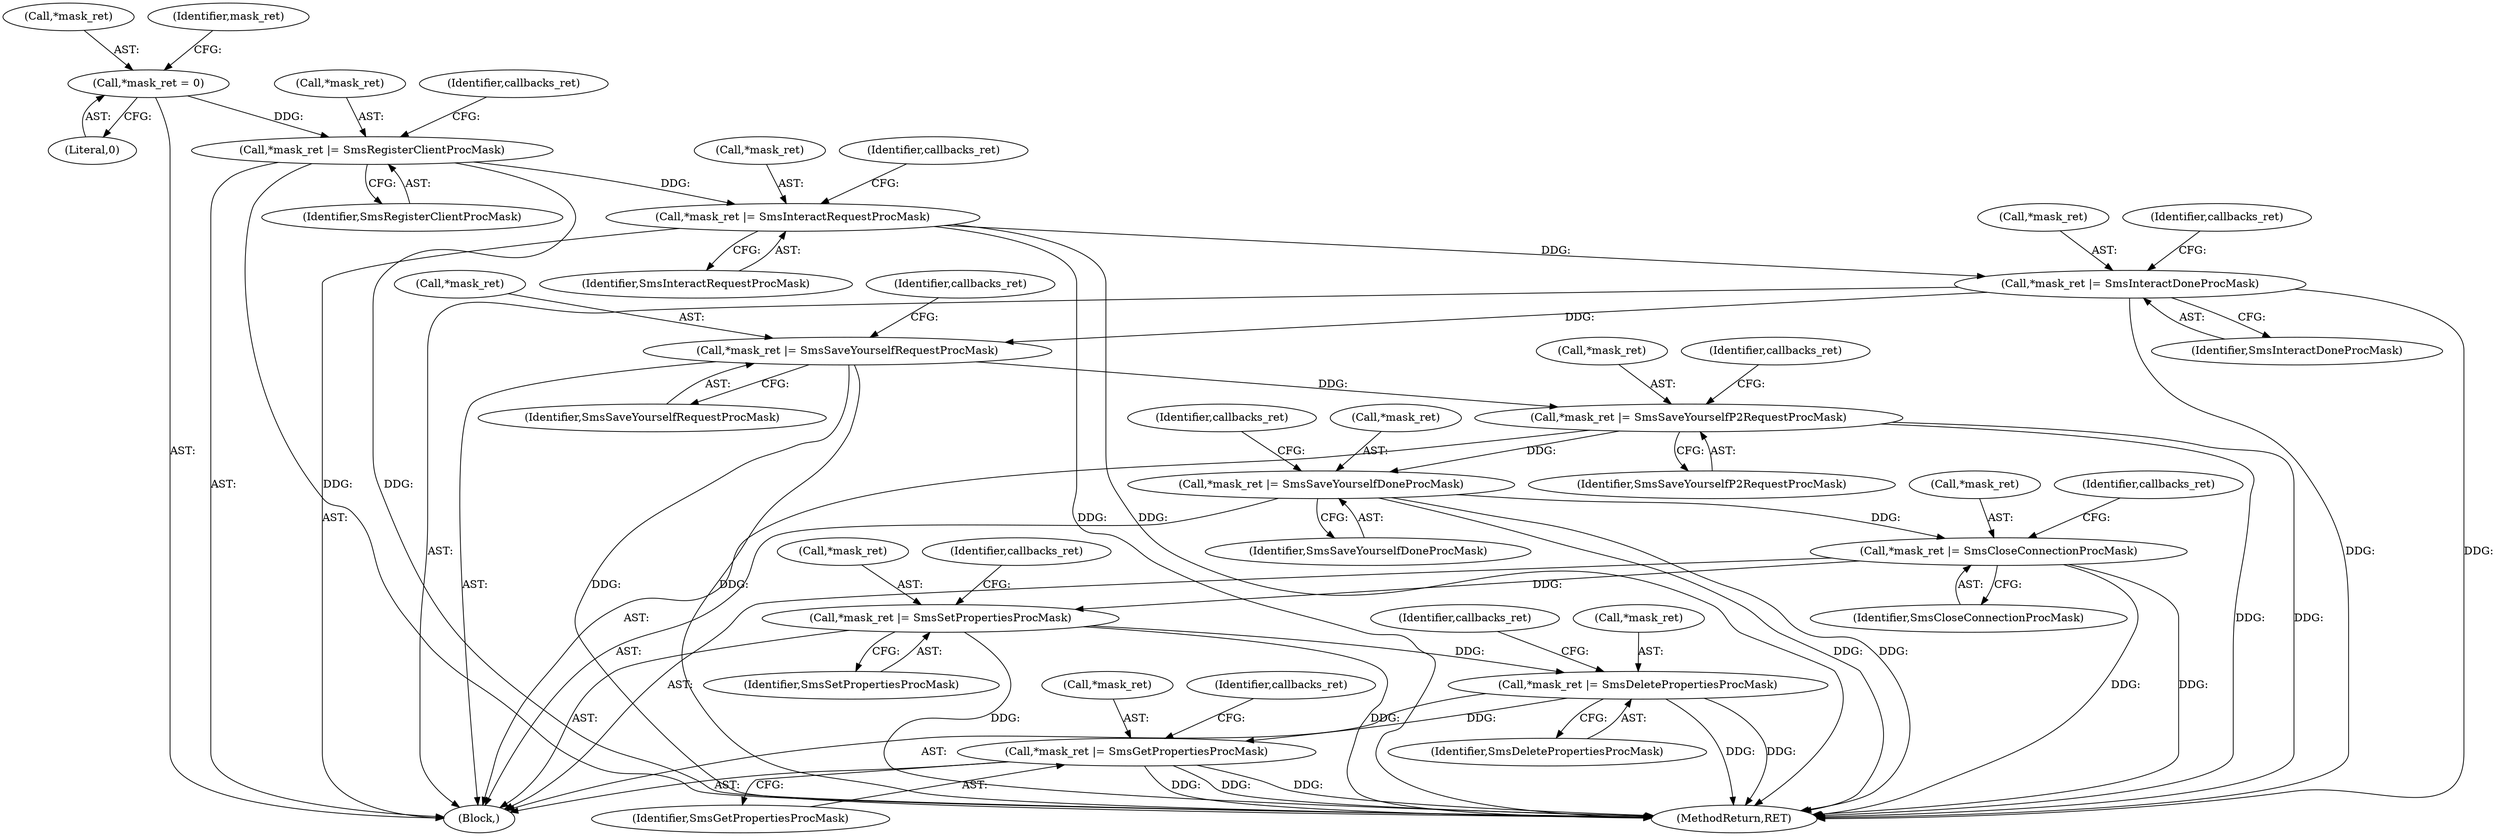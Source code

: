 digraph "0_gnome-session_b0dc999e0b45355314616321dbb6cb71e729fc9d_0@pointer" {
"1000124" [label="(Call,*mask_ret |= SmsRegisterClientProcMask)"];
"1000120" [label="(Call,*mask_ret = 0)"];
"1000142" [label="(Call,*mask_ret |= SmsInteractRequestProcMask)"];
"1000160" [label="(Call,*mask_ret |= SmsInteractDoneProcMask)"];
"1000178" [label="(Call,*mask_ret |= SmsSaveYourselfRequestProcMask)"];
"1000196" [label="(Call,*mask_ret |= SmsSaveYourselfP2RequestProcMask)"];
"1000214" [label="(Call,*mask_ret |= SmsSaveYourselfDoneProcMask)"];
"1000232" [label="(Call,*mask_ret |= SmsCloseConnectionProcMask)"];
"1000250" [label="(Call,*mask_ret |= SmsSetPropertiesProcMask)"];
"1000268" [label="(Call,*mask_ret |= SmsDeletePropertiesProcMask)"];
"1000286" [label="(Call,*mask_ret |= SmsGetPropertiesProcMask)"];
"1000185" [label="(Identifier,callbacks_ret)"];
"1000160" [label="(Call,*mask_ret |= SmsInteractDoneProcMask)"];
"1000217" [label="(Identifier,SmsSaveYourselfDoneProcMask)"];
"1000251" [label="(Call,*mask_ret)"];
"1000268" [label="(Call,*mask_ret |= SmsDeletePropertiesProcMask)"];
"1000197" [label="(Call,*mask_ret)"];
"1000269" [label="(Call,*mask_ret)"];
"1000163" [label="(Identifier,SmsInteractDoneProcMask)"];
"1000161" [label="(Call,*mask_ret)"];
"1000215" [label="(Call,*mask_ret)"];
"1000142" [label="(Call,*mask_ret |= SmsInteractRequestProcMask)"];
"1000257" [label="(Identifier,callbacks_ret)"];
"1000127" [label="(Identifier,SmsRegisterClientProcMask)"];
"1000250" [label="(Call,*mask_ret |= SmsSetPropertiesProcMask)"];
"1000199" [label="(Identifier,SmsSaveYourselfP2RequestProcMask)"];
"1000232" [label="(Call,*mask_ret |= SmsCloseConnectionProcMask)"];
"1000271" [label="(Identifier,SmsDeletePropertiesProcMask)"];
"1000179" [label="(Call,*mask_ret)"];
"1000286" [label="(Call,*mask_ret |= SmsGetPropertiesProcMask)"];
"1000214" [label="(Call,*mask_ret |= SmsSaveYourselfDoneProcMask)"];
"1000203" [label="(Identifier,callbacks_ret)"];
"1000125" [label="(Call,*mask_ret)"];
"1000143" [label="(Call,*mask_ret)"];
"1000275" [label="(Identifier,callbacks_ret)"];
"1000181" [label="(Identifier,SmsSaveYourselfRequestProcMask)"];
"1000293" [label="(Identifier,callbacks_ret)"];
"1000167" [label="(Identifier,callbacks_ret)"];
"1000304" [label="(MethodReturn,RET)"];
"1000196" [label="(Call,*mask_ret |= SmsSaveYourselfP2RequestProcMask)"];
"1000131" [label="(Identifier,callbacks_ret)"];
"1000239" [label="(Identifier,callbacks_ret)"];
"1000149" [label="(Identifier,callbacks_ret)"];
"1000121" [label="(Call,*mask_ret)"];
"1000289" [label="(Identifier,SmsGetPropertiesProcMask)"];
"1000178" [label="(Call,*mask_ret |= SmsSaveYourselfRequestProcMask)"];
"1000233" [label="(Call,*mask_ret)"];
"1000287" [label="(Call,*mask_ret)"];
"1000126" [label="(Identifier,mask_ret)"];
"1000145" [label="(Identifier,SmsInteractRequestProcMask)"];
"1000105" [label="(Block,)"];
"1000221" [label="(Identifier,callbacks_ret)"];
"1000120" [label="(Call,*mask_ret = 0)"];
"1000253" [label="(Identifier,SmsSetPropertiesProcMask)"];
"1000235" [label="(Identifier,SmsCloseConnectionProcMask)"];
"1000123" [label="(Literal,0)"];
"1000124" [label="(Call,*mask_ret |= SmsRegisterClientProcMask)"];
"1000124" -> "1000105"  [label="AST: "];
"1000124" -> "1000127"  [label="CFG: "];
"1000125" -> "1000124"  [label="AST: "];
"1000127" -> "1000124"  [label="AST: "];
"1000131" -> "1000124"  [label="CFG: "];
"1000124" -> "1000304"  [label="DDG: "];
"1000124" -> "1000304"  [label="DDG: "];
"1000120" -> "1000124"  [label="DDG: "];
"1000124" -> "1000142"  [label="DDG: "];
"1000120" -> "1000105"  [label="AST: "];
"1000120" -> "1000123"  [label="CFG: "];
"1000121" -> "1000120"  [label="AST: "];
"1000123" -> "1000120"  [label="AST: "];
"1000126" -> "1000120"  [label="CFG: "];
"1000142" -> "1000105"  [label="AST: "];
"1000142" -> "1000145"  [label="CFG: "];
"1000143" -> "1000142"  [label="AST: "];
"1000145" -> "1000142"  [label="AST: "];
"1000149" -> "1000142"  [label="CFG: "];
"1000142" -> "1000304"  [label="DDG: "];
"1000142" -> "1000304"  [label="DDG: "];
"1000142" -> "1000160"  [label="DDG: "];
"1000160" -> "1000105"  [label="AST: "];
"1000160" -> "1000163"  [label="CFG: "];
"1000161" -> "1000160"  [label="AST: "];
"1000163" -> "1000160"  [label="AST: "];
"1000167" -> "1000160"  [label="CFG: "];
"1000160" -> "1000304"  [label="DDG: "];
"1000160" -> "1000304"  [label="DDG: "];
"1000160" -> "1000178"  [label="DDG: "];
"1000178" -> "1000105"  [label="AST: "];
"1000178" -> "1000181"  [label="CFG: "];
"1000179" -> "1000178"  [label="AST: "];
"1000181" -> "1000178"  [label="AST: "];
"1000185" -> "1000178"  [label="CFG: "];
"1000178" -> "1000304"  [label="DDG: "];
"1000178" -> "1000304"  [label="DDG: "];
"1000178" -> "1000196"  [label="DDG: "];
"1000196" -> "1000105"  [label="AST: "];
"1000196" -> "1000199"  [label="CFG: "];
"1000197" -> "1000196"  [label="AST: "];
"1000199" -> "1000196"  [label="AST: "];
"1000203" -> "1000196"  [label="CFG: "];
"1000196" -> "1000304"  [label="DDG: "];
"1000196" -> "1000304"  [label="DDG: "];
"1000196" -> "1000214"  [label="DDG: "];
"1000214" -> "1000105"  [label="AST: "];
"1000214" -> "1000217"  [label="CFG: "];
"1000215" -> "1000214"  [label="AST: "];
"1000217" -> "1000214"  [label="AST: "];
"1000221" -> "1000214"  [label="CFG: "];
"1000214" -> "1000304"  [label="DDG: "];
"1000214" -> "1000304"  [label="DDG: "];
"1000214" -> "1000232"  [label="DDG: "];
"1000232" -> "1000105"  [label="AST: "];
"1000232" -> "1000235"  [label="CFG: "];
"1000233" -> "1000232"  [label="AST: "];
"1000235" -> "1000232"  [label="AST: "];
"1000239" -> "1000232"  [label="CFG: "];
"1000232" -> "1000304"  [label="DDG: "];
"1000232" -> "1000304"  [label="DDG: "];
"1000232" -> "1000250"  [label="DDG: "];
"1000250" -> "1000105"  [label="AST: "];
"1000250" -> "1000253"  [label="CFG: "];
"1000251" -> "1000250"  [label="AST: "];
"1000253" -> "1000250"  [label="AST: "];
"1000257" -> "1000250"  [label="CFG: "];
"1000250" -> "1000304"  [label="DDG: "];
"1000250" -> "1000304"  [label="DDG: "];
"1000250" -> "1000268"  [label="DDG: "];
"1000268" -> "1000105"  [label="AST: "];
"1000268" -> "1000271"  [label="CFG: "];
"1000269" -> "1000268"  [label="AST: "];
"1000271" -> "1000268"  [label="AST: "];
"1000275" -> "1000268"  [label="CFG: "];
"1000268" -> "1000304"  [label="DDG: "];
"1000268" -> "1000304"  [label="DDG: "];
"1000268" -> "1000286"  [label="DDG: "];
"1000286" -> "1000105"  [label="AST: "];
"1000286" -> "1000289"  [label="CFG: "];
"1000287" -> "1000286"  [label="AST: "];
"1000289" -> "1000286"  [label="AST: "];
"1000293" -> "1000286"  [label="CFG: "];
"1000286" -> "1000304"  [label="DDG: "];
"1000286" -> "1000304"  [label="DDG: "];
"1000286" -> "1000304"  [label="DDG: "];
}

